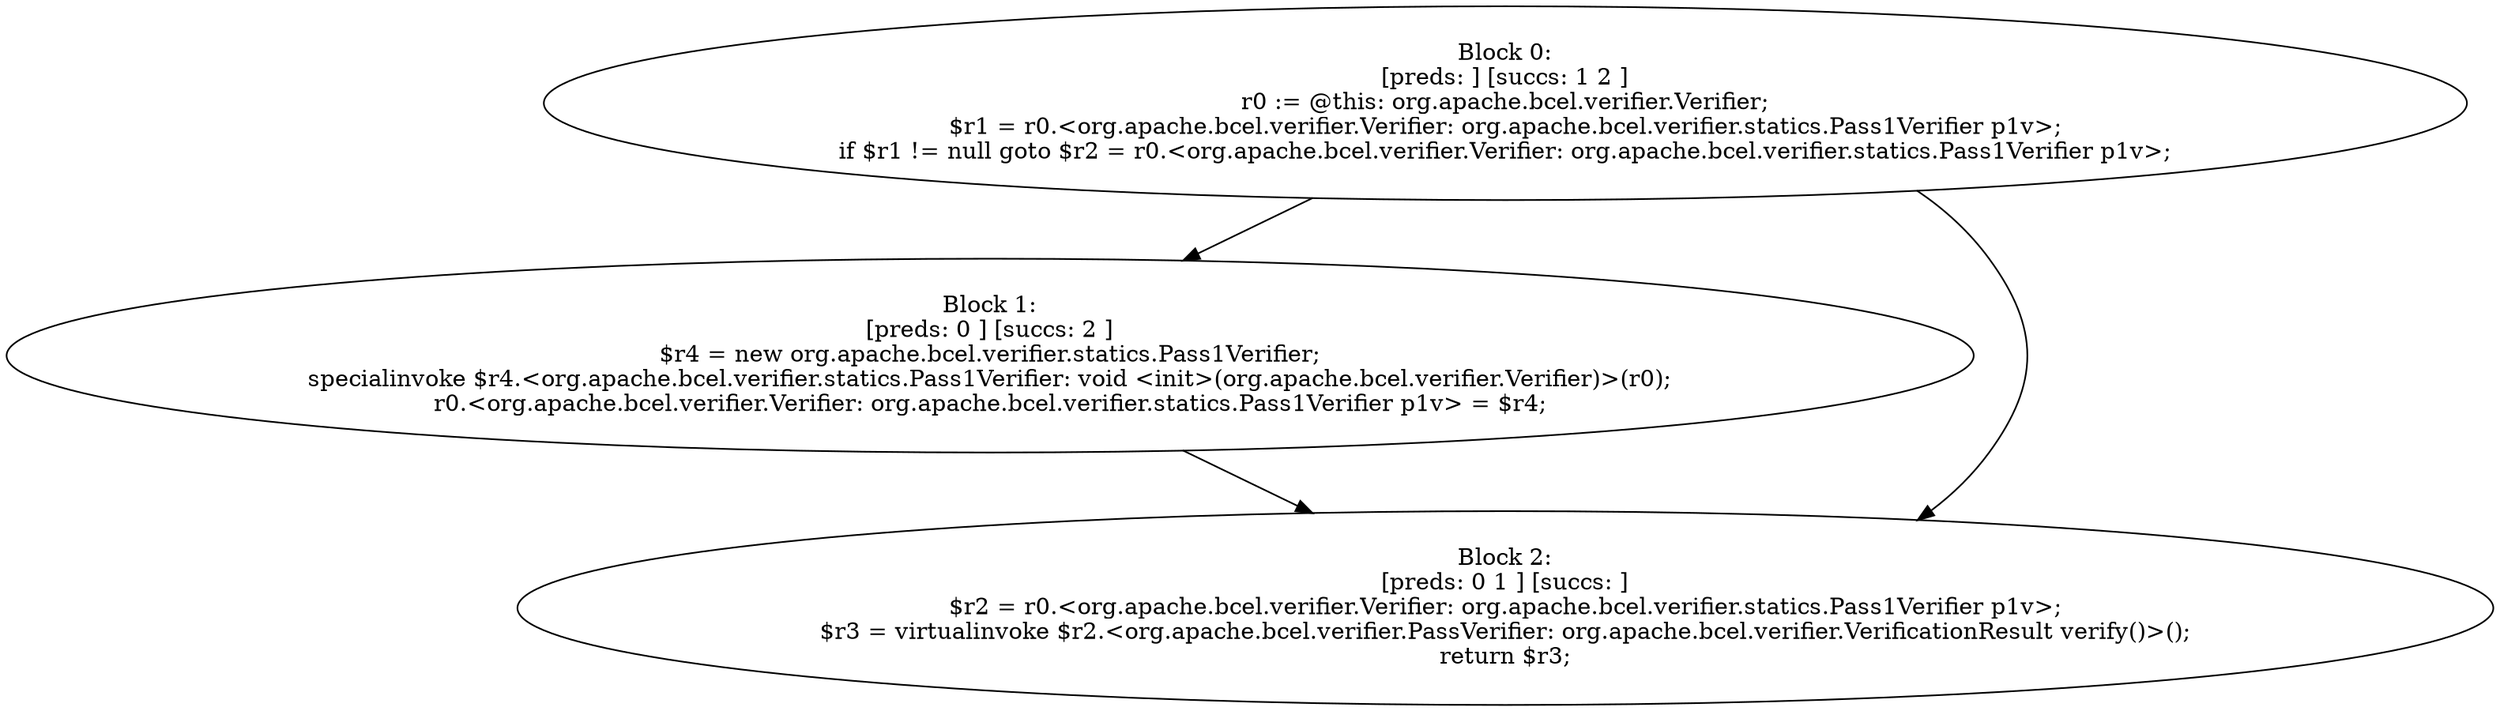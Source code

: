 digraph "unitGraph" {
    "Block 0:
[preds: ] [succs: 1 2 ]
r0 := @this: org.apache.bcel.verifier.Verifier;
$r1 = r0.<org.apache.bcel.verifier.Verifier: org.apache.bcel.verifier.statics.Pass1Verifier p1v>;
if $r1 != null goto $r2 = r0.<org.apache.bcel.verifier.Verifier: org.apache.bcel.verifier.statics.Pass1Verifier p1v>;
"
    "Block 1:
[preds: 0 ] [succs: 2 ]
$r4 = new org.apache.bcel.verifier.statics.Pass1Verifier;
specialinvoke $r4.<org.apache.bcel.verifier.statics.Pass1Verifier: void <init>(org.apache.bcel.verifier.Verifier)>(r0);
r0.<org.apache.bcel.verifier.Verifier: org.apache.bcel.verifier.statics.Pass1Verifier p1v> = $r4;
"
    "Block 2:
[preds: 0 1 ] [succs: ]
$r2 = r0.<org.apache.bcel.verifier.Verifier: org.apache.bcel.verifier.statics.Pass1Verifier p1v>;
$r3 = virtualinvoke $r2.<org.apache.bcel.verifier.PassVerifier: org.apache.bcel.verifier.VerificationResult verify()>();
return $r3;
"
    "Block 0:
[preds: ] [succs: 1 2 ]
r0 := @this: org.apache.bcel.verifier.Verifier;
$r1 = r0.<org.apache.bcel.verifier.Verifier: org.apache.bcel.verifier.statics.Pass1Verifier p1v>;
if $r1 != null goto $r2 = r0.<org.apache.bcel.verifier.Verifier: org.apache.bcel.verifier.statics.Pass1Verifier p1v>;
"->"Block 1:
[preds: 0 ] [succs: 2 ]
$r4 = new org.apache.bcel.verifier.statics.Pass1Verifier;
specialinvoke $r4.<org.apache.bcel.verifier.statics.Pass1Verifier: void <init>(org.apache.bcel.verifier.Verifier)>(r0);
r0.<org.apache.bcel.verifier.Verifier: org.apache.bcel.verifier.statics.Pass1Verifier p1v> = $r4;
";
    "Block 0:
[preds: ] [succs: 1 2 ]
r0 := @this: org.apache.bcel.verifier.Verifier;
$r1 = r0.<org.apache.bcel.verifier.Verifier: org.apache.bcel.verifier.statics.Pass1Verifier p1v>;
if $r1 != null goto $r2 = r0.<org.apache.bcel.verifier.Verifier: org.apache.bcel.verifier.statics.Pass1Verifier p1v>;
"->"Block 2:
[preds: 0 1 ] [succs: ]
$r2 = r0.<org.apache.bcel.verifier.Verifier: org.apache.bcel.verifier.statics.Pass1Verifier p1v>;
$r3 = virtualinvoke $r2.<org.apache.bcel.verifier.PassVerifier: org.apache.bcel.verifier.VerificationResult verify()>();
return $r3;
";
    "Block 1:
[preds: 0 ] [succs: 2 ]
$r4 = new org.apache.bcel.verifier.statics.Pass1Verifier;
specialinvoke $r4.<org.apache.bcel.verifier.statics.Pass1Verifier: void <init>(org.apache.bcel.verifier.Verifier)>(r0);
r0.<org.apache.bcel.verifier.Verifier: org.apache.bcel.verifier.statics.Pass1Verifier p1v> = $r4;
"->"Block 2:
[preds: 0 1 ] [succs: ]
$r2 = r0.<org.apache.bcel.verifier.Verifier: org.apache.bcel.verifier.statics.Pass1Verifier p1v>;
$r3 = virtualinvoke $r2.<org.apache.bcel.verifier.PassVerifier: org.apache.bcel.verifier.VerificationResult verify()>();
return $r3;
";
}
